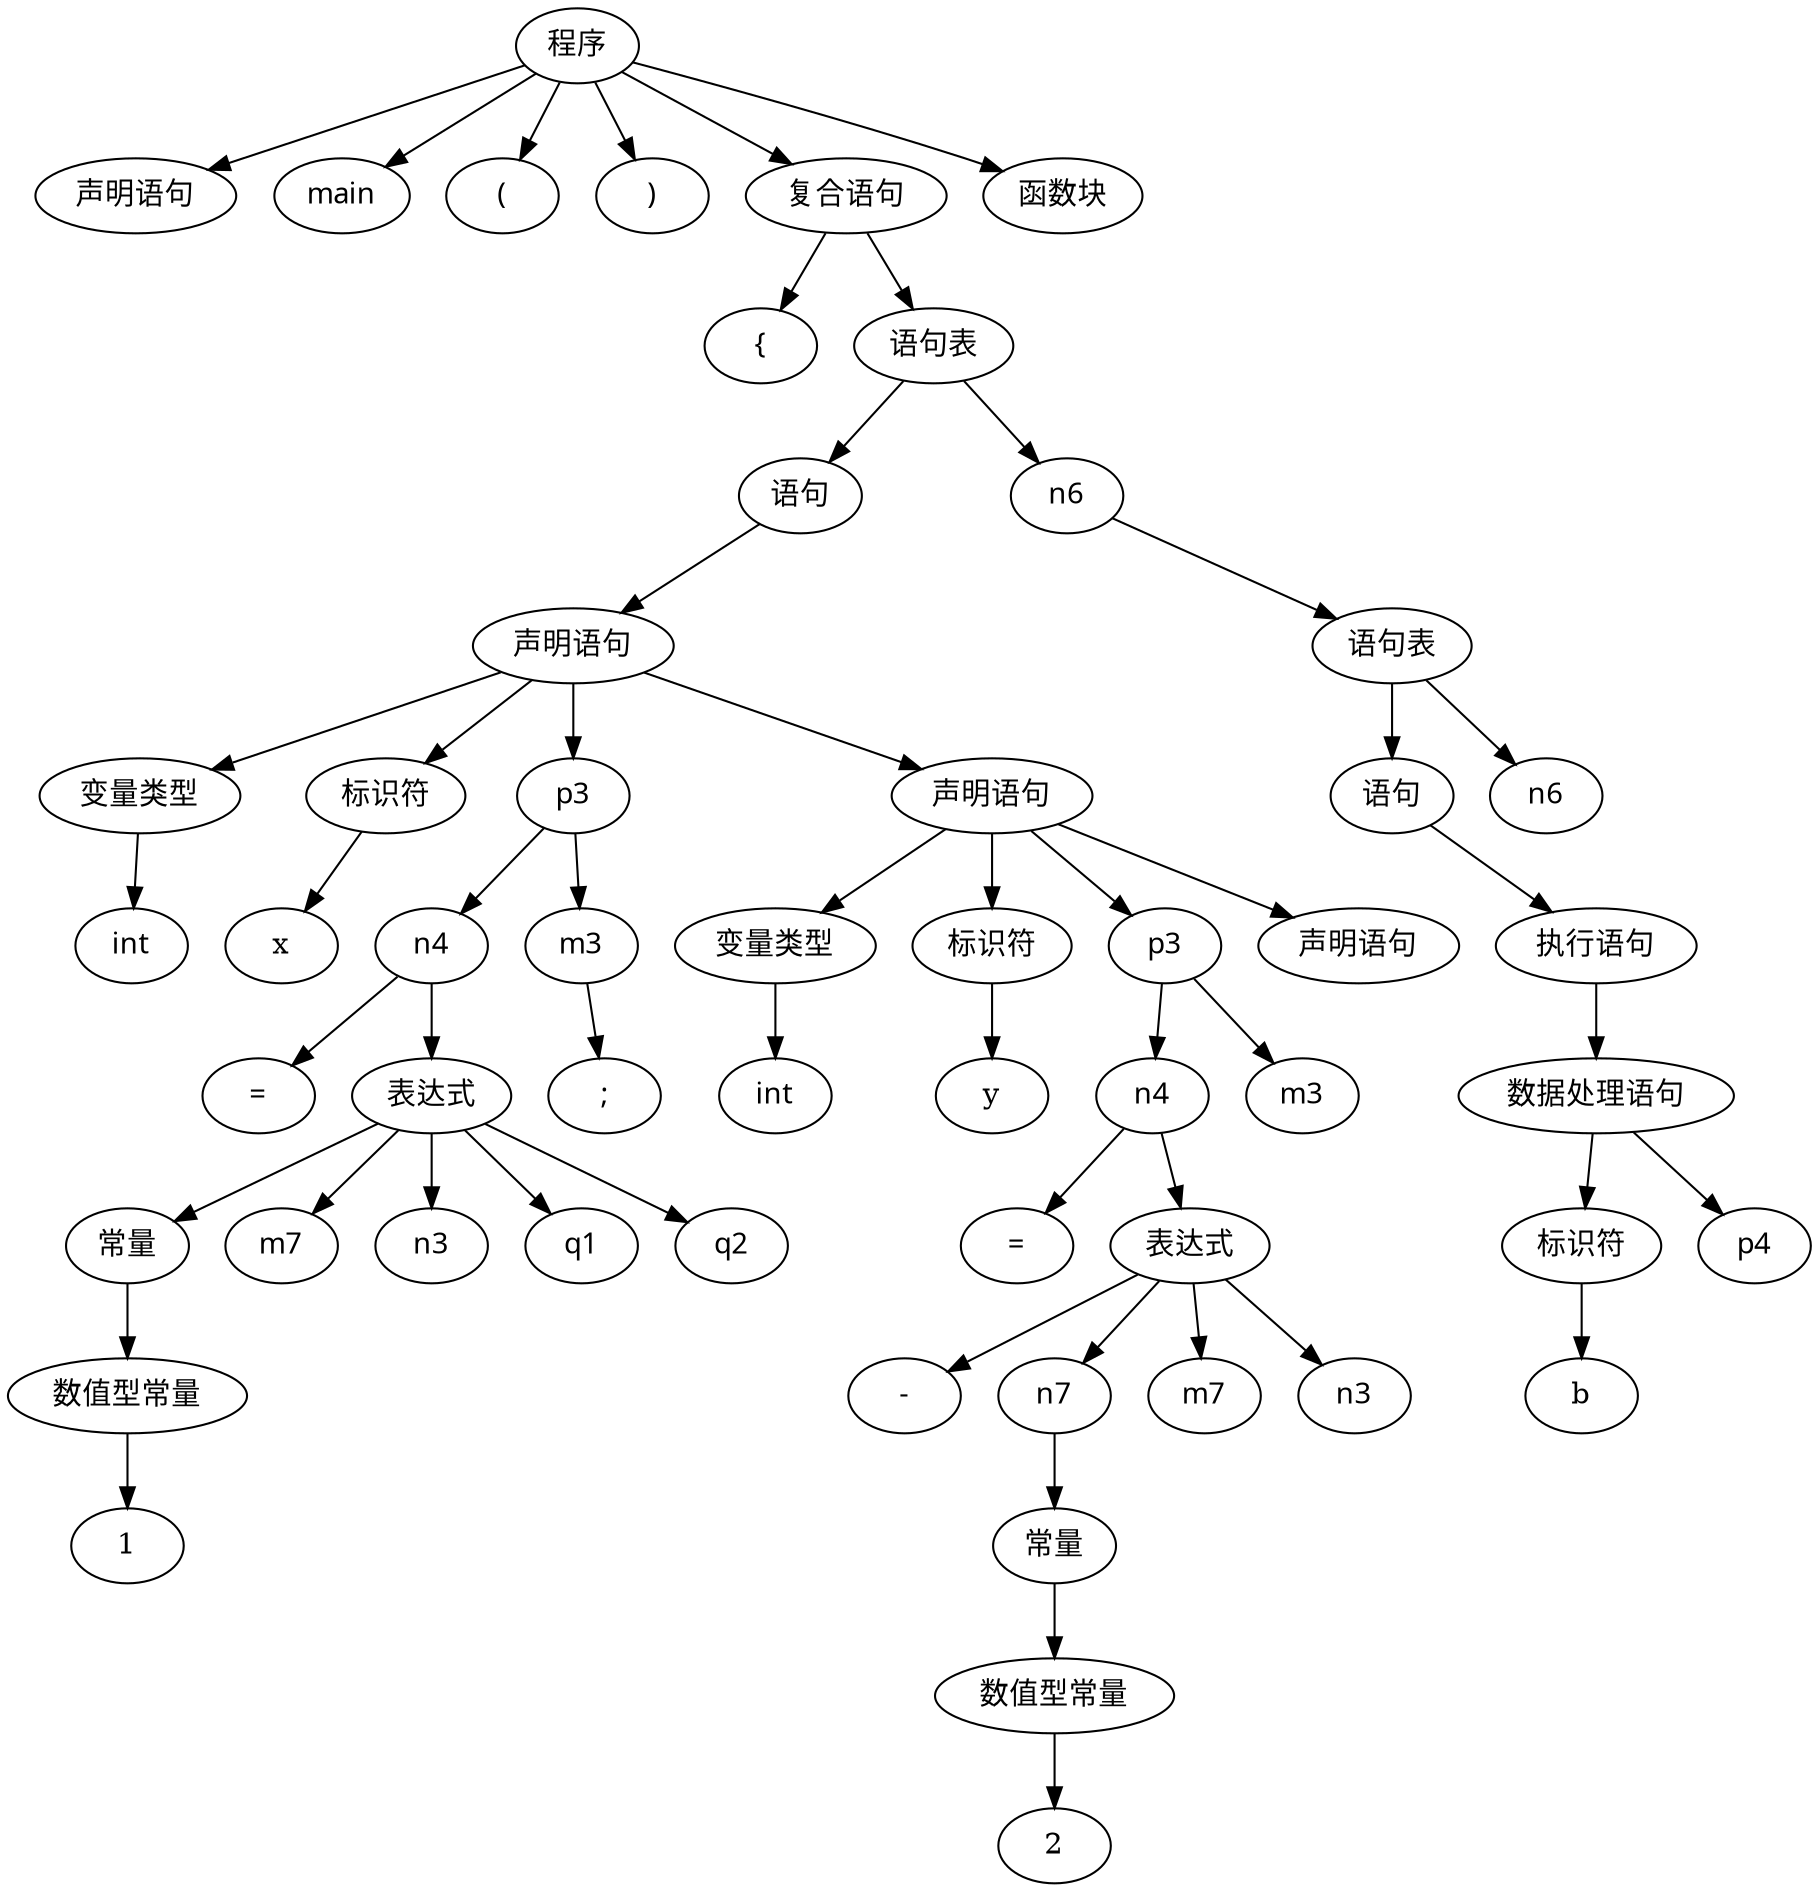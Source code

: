 // Syntax Tree
digraph "./Syntax_Tree/tree" {
	0 [label="程序" fontname=SimHei]
	1 [label="声明语句" fontname=SimHei]
	0 -> 1
	2 [label=main fontname=SimHei]
	0 -> 2
	3 [label="(" fontname=SimHei]
	0 -> 3
	4 [label=")" fontname=SimHei]
	0 -> 4
	5 [label="复合语句" fontname=SimHei]
	0 -> 5
	6 [label="{" fontname=SimHei]
	5 -> 6
	7 [label="语句表" fontname=SimHei]
	5 -> 7
	8 [label="语句" fontname=SimHei]
	7 -> 8
	9 [label="声明语句" fontname=SimHei]
	8 -> 9
	10 [label="变量类型" fontname=SimHei]
	9 -> 10
	11 [label=int fontname=SimHei]
	10 -> 11
	12 [label="标识符" fontname=SimHei]
	9 -> 12
	13 [label=x]
	12 -> 13
	14 [label=p3 fontname=SimHei]
	9 -> 14
	15 [label=n4 fontname=SimHei]
	14 -> 15
	16 [label="=" fontname=SimHei]
	15 -> 16
	17 [label="表达式" fontname=SimHei]
	15 -> 17
	18 [label="常量" fontname=SimHei]
	17 -> 18
	19 [label="数值型常量" fontname=SimHei]
	18 -> 19
	20 [label=1]
	19 -> 20
	21 [label=m7 fontname=SimHei]
	17 -> 21
	22 [label=n3 fontname=SimHei]
	17 -> 22
	23 [label=q1 fontname=SimHei]
	17 -> 23
	24 [label=q2 fontname=SimHei]
	17 -> 24
	25 [label=m3 fontname=SimHei]
	14 -> 25
	26 [label=";" fontname=SimHei]
	25 -> 26
	27 [label="声明语句" fontname=SimHei]
	9 -> 27
	28 [label="变量类型" fontname=SimHei]
	27 -> 28
	29 [label=int fontname=SimHei]
	28 -> 29
	30 [label="标识符" fontname=SimHei]
	27 -> 30
	31 [label=y]
	30 -> 31
	32 [label=p3 fontname=SimHei]
	27 -> 32
	33 [label=n4 fontname=SimHei]
	32 -> 33
	34 [label="=" fontname=SimHei]
	33 -> 34
	35 [label="表达式" fontname=SimHei]
	33 -> 35
	36 [label="-" fontname=SimHei]
	35 -> 36
	37 [label=n7 fontname=SimHei]
	35 -> 37
	38 [label="常量" fontname=SimHei]
	37 -> 38
	39 [label="数值型常量" fontname=SimHei]
	38 -> 39
	40 [label=2]
	39 -> 40
	41 [label=m7 fontname=SimHei]
	35 -> 41
	42 [label=n3 fontname=SimHei]
	35 -> 42
	43 [label=m3 fontname=SimHei]
	32 -> 43
	44 [label="声明语句" fontname=SimHei]
	27 -> 44
	45 [label=n6 fontname=SimHei]
	7 -> 45
	46 [label="语句表" fontname=SimHei]
	45 -> 46
	47 [label="语句" fontname=SimHei]
	46 -> 47
	48 [label="执行语句" fontname=SimHei]
	47 -> 48
	49 [label="数据处理语句" fontname=SimHei]
	48 -> 49
	50 [label="标识符" fontname=SimHei]
	49 -> 50
	51 [label=b]
	50 -> 51
	52 [label=p4 fontname=SimHei]
	49 -> 52
	53 [label=n6 fontname=SimHei]
	46 -> 53
	54 [label="函数块" fontname=SimHei]
	0 -> 54
}
